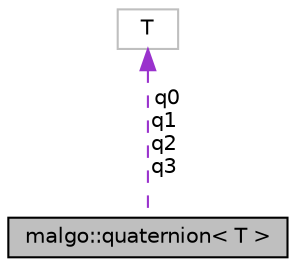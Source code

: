 digraph "malgo::quaternion&lt; T &gt;"
{
  edge [fontname="Helvetica",fontsize="10",labelfontname="Helvetica",labelfontsize="10"];
  node [fontname="Helvetica",fontsize="10",shape=record];
  Node1 [label="malgo::quaternion\< T \>",height=0.2,width=0.4,color="black", fillcolor="grey75", style="filled", fontcolor="black"];
  Node2 -> Node1 [dir="back",color="darkorchid3",fontsize="10",style="dashed",label=" q0\nq1\nq2\nq3" ,fontname="Helvetica"];
  Node2 [label="T",height=0.2,width=0.4,color="grey75", fillcolor="white", style="filled"];
}
